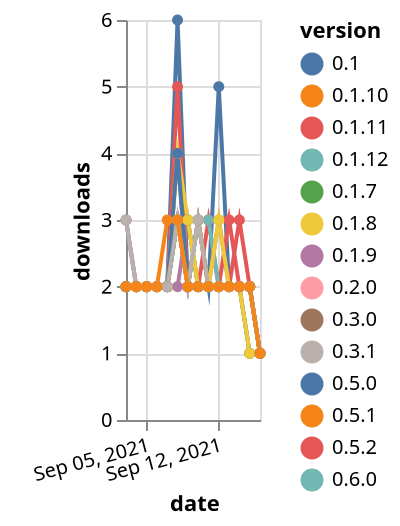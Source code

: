 {"$schema": "https://vega.github.io/schema/vega-lite/v5.json", "description": "A simple bar chart with embedded data.", "data": {"values": [{"date": "2021-09-03", "total": 2633, "delta": 2, "version": "0.2.0"}, {"date": "2021-09-04", "total": 2635, "delta": 2, "version": "0.2.0"}, {"date": "2021-09-05", "total": 2637, "delta": 2, "version": "0.2.0"}, {"date": "2021-09-06", "total": 2639, "delta": 2, "version": "0.2.0"}, {"date": "2021-09-07", "total": 2641, "delta": 2, "version": "0.2.0"}, {"date": "2021-09-08", "total": 2644, "delta": 3, "version": "0.2.0"}, {"date": "2021-09-09", "total": 2646, "delta": 2, "version": "0.2.0"}, {"date": "2021-09-10", "total": 2649, "delta": 3, "version": "0.2.0"}, {"date": "2021-09-11", "total": 2651, "delta": 2, "version": "0.2.0"}, {"date": "2021-09-12", "total": 2653, "delta": 2, "version": "0.2.0"}, {"date": "2021-09-13", "total": 2655, "delta": 2, "version": "0.2.0"}, {"date": "2021-09-14", "total": 2657, "delta": 2, "version": "0.2.0"}, {"date": "2021-09-15", "total": 2659, "delta": 2, "version": "0.2.0"}, {"date": "2021-09-16", "total": 2660, "delta": 1, "version": "0.2.0"}, {"date": "2021-09-03", "total": 4086, "delta": 2, "version": "0.1"}, {"date": "2021-09-04", "total": 4088, "delta": 2, "version": "0.1"}, {"date": "2021-09-05", "total": 4090, "delta": 2, "version": "0.1"}, {"date": "2021-09-06", "total": 4092, "delta": 2, "version": "0.1"}, {"date": "2021-09-07", "total": 4094, "delta": 2, "version": "0.1"}, {"date": "2021-09-08", "total": 4100, "delta": 6, "version": "0.1"}, {"date": "2021-09-09", "total": 4102, "delta": 2, "version": "0.1"}, {"date": "2021-09-10", "total": 4105, "delta": 3, "version": "0.1"}, {"date": "2021-09-11", "total": 4107, "delta": 2, "version": "0.1"}, {"date": "2021-09-12", "total": 4112, "delta": 5, "version": "0.1"}, {"date": "2021-09-13", "total": 4114, "delta": 2, "version": "0.1"}, {"date": "2021-09-14", "total": 4116, "delta": 2, "version": "0.1"}, {"date": "2021-09-15", "total": 4118, "delta": 2, "version": "0.1"}, {"date": "2021-09-16", "total": 4119, "delta": 1, "version": "0.1"}, {"date": "2021-09-03", "total": 2740, "delta": 3, "version": "0.1.12"}, {"date": "2021-09-04", "total": 2742, "delta": 2, "version": "0.1.12"}, {"date": "2021-09-05", "total": 2744, "delta": 2, "version": "0.1.12"}, {"date": "2021-09-06", "total": 2746, "delta": 2, "version": "0.1.12"}, {"date": "2021-09-07", "total": 2748, "delta": 2, "version": "0.1.12"}, {"date": "2021-09-08", "total": 2751, "delta": 3, "version": "0.1.12"}, {"date": "2021-09-09", "total": 2753, "delta": 2, "version": "0.1.12"}, {"date": "2021-09-10", "total": 2756, "delta": 3, "version": "0.1.12"}, {"date": "2021-09-11", "total": 2758, "delta": 2, "version": "0.1.12"}, {"date": "2021-09-12", "total": 2760, "delta": 2, "version": "0.1.12"}, {"date": "2021-09-13", "total": 2762, "delta": 2, "version": "0.1.12"}, {"date": "2021-09-14", "total": 2764, "delta": 2, "version": "0.1.12"}, {"date": "2021-09-15", "total": 2766, "delta": 2, "version": "0.1.12"}, {"date": "2021-09-16", "total": 2767, "delta": 1, "version": "0.1.12"}, {"date": "2021-09-03", "total": 3251, "delta": 2, "version": "0.5.2"}, {"date": "2021-09-04", "total": 3253, "delta": 2, "version": "0.5.2"}, {"date": "2021-09-05", "total": 3255, "delta": 2, "version": "0.5.2"}, {"date": "2021-09-06", "total": 3257, "delta": 2, "version": "0.5.2"}, {"date": "2021-09-07", "total": 3259, "delta": 2, "version": "0.5.2"}, {"date": "2021-09-08", "total": 3264, "delta": 5, "version": "0.5.2"}, {"date": "2021-09-09", "total": 3266, "delta": 2, "version": "0.5.2"}, {"date": "2021-09-10", "total": 3268, "delta": 2, "version": "0.5.2"}, {"date": "2021-09-11", "total": 3271, "delta": 3, "version": "0.5.2"}, {"date": "2021-09-12", "total": 3273, "delta": 2, "version": "0.5.2"}, {"date": "2021-09-13", "total": 3275, "delta": 2, "version": "0.5.2"}, {"date": "2021-09-14", "total": 3278, "delta": 3, "version": "0.5.2"}, {"date": "2021-09-15", "total": 3280, "delta": 2, "version": "0.5.2"}, {"date": "2021-09-16", "total": 3281, "delta": 1, "version": "0.5.2"}, {"date": "2021-09-03", "total": 2543, "delta": 3, "version": "0.1.9"}, {"date": "2021-09-04", "total": 2545, "delta": 2, "version": "0.1.9"}, {"date": "2021-09-05", "total": 2547, "delta": 2, "version": "0.1.9"}, {"date": "2021-09-06", "total": 2549, "delta": 2, "version": "0.1.9"}, {"date": "2021-09-07", "total": 2551, "delta": 2, "version": "0.1.9"}, {"date": "2021-09-08", "total": 2553, "delta": 2, "version": "0.1.9"}, {"date": "2021-09-09", "total": 2556, "delta": 3, "version": "0.1.9"}, {"date": "2021-09-10", "total": 2558, "delta": 2, "version": "0.1.9"}, {"date": "2021-09-11", "total": 2560, "delta": 2, "version": "0.1.9"}, {"date": "2021-09-12", "total": 2563, "delta": 3, "version": "0.1.9"}, {"date": "2021-09-13", "total": 2565, "delta": 2, "version": "0.1.9"}, {"date": "2021-09-14", "total": 2567, "delta": 2, "version": "0.1.9"}, {"date": "2021-09-15", "total": 2568, "delta": 1, "version": "0.1.9"}, {"date": "2021-09-16", "total": 2569, "delta": 1, "version": "0.1.9"}, {"date": "2021-09-03", "total": 2493, "delta": 2, "version": "0.3.0"}, {"date": "2021-09-04", "total": 2495, "delta": 2, "version": "0.3.0"}, {"date": "2021-09-05", "total": 2497, "delta": 2, "version": "0.3.0"}, {"date": "2021-09-06", "total": 2499, "delta": 2, "version": "0.3.0"}, {"date": "2021-09-07", "total": 2501, "delta": 2, "version": "0.3.0"}, {"date": "2021-09-08", "total": 2505, "delta": 4, "version": "0.3.0"}, {"date": "2021-09-09", "total": 2507, "delta": 2, "version": "0.3.0"}, {"date": "2021-09-10", "total": 2509, "delta": 2, "version": "0.3.0"}, {"date": "2021-09-11", "total": 2511, "delta": 2, "version": "0.3.0"}, {"date": "2021-09-12", "total": 2513, "delta": 2, "version": "0.3.0"}, {"date": "2021-09-13", "total": 2515, "delta": 2, "version": "0.3.0"}, {"date": "2021-09-14", "total": 2517, "delta": 2, "version": "0.3.0"}, {"date": "2021-09-15", "total": 2519, "delta": 2, "version": "0.3.0"}, {"date": "2021-09-16", "total": 2520, "delta": 1, "version": "0.3.0"}, {"date": "2021-09-03", "total": 2548, "delta": 2, "version": "0.1.11"}, {"date": "2021-09-04", "total": 2550, "delta": 2, "version": "0.1.11"}, {"date": "2021-09-05", "total": 2552, "delta": 2, "version": "0.1.11"}, {"date": "2021-09-06", "total": 2554, "delta": 2, "version": "0.1.11"}, {"date": "2021-09-07", "total": 2556, "delta": 2, "version": "0.1.11"}, {"date": "2021-09-08", "total": 2559, "delta": 3, "version": "0.1.11"}, {"date": "2021-09-09", "total": 2561, "delta": 2, "version": "0.1.11"}, {"date": "2021-09-10", "total": 2563, "delta": 2, "version": "0.1.11"}, {"date": "2021-09-11", "total": 2565, "delta": 2, "version": "0.1.11"}, {"date": "2021-09-12", "total": 2567, "delta": 2, "version": "0.1.11"}, {"date": "2021-09-13", "total": 2570, "delta": 3, "version": "0.1.11"}, {"date": "2021-09-14", "total": 2572, "delta": 2, "version": "0.1.11"}, {"date": "2021-09-15", "total": 2574, "delta": 2, "version": "0.1.11"}, {"date": "2021-09-16", "total": 2575, "delta": 1, "version": "0.1.11"}, {"date": "2021-09-03", "total": 2573, "delta": 2, "version": "0.1.7"}, {"date": "2021-09-04", "total": 2575, "delta": 2, "version": "0.1.7"}, {"date": "2021-09-05", "total": 2577, "delta": 2, "version": "0.1.7"}, {"date": "2021-09-06", "total": 2579, "delta": 2, "version": "0.1.7"}, {"date": "2021-09-07", "total": 2581, "delta": 2, "version": "0.1.7"}, {"date": "2021-09-08", "total": 2584, "delta": 3, "version": "0.1.7"}, {"date": "2021-09-09", "total": 2587, "delta": 3, "version": "0.1.7"}, {"date": "2021-09-10", "total": 2589, "delta": 2, "version": "0.1.7"}, {"date": "2021-09-11", "total": 2591, "delta": 2, "version": "0.1.7"}, {"date": "2021-09-12", "total": 2593, "delta": 2, "version": "0.1.7"}, {"date": "2021-09-13", "total": 2595, "delta": 2, "version": "0.1.7"}, {"date": "2021-09-14", "total": 2597, "delta": 2, "version": "0.1.7"}, {"date": "2021-09-15", "total": 2598, "delta": 1, "version": "0.1.7"}, {"date": "2021-09-16", "total": 2599, "delta": 1, "version": "0.1.7"}, {"date": "2021-09-03", "total": 2552, "delta": 2, "version": "0.1.10"}, {"date": "2021-09-04", "total": 2554, "delta": 2, "version": "0.1.10"}, {"date": "2021-09-05", "total": 2556, "delta": 2, "version": "0.1.10"}, {"date": "2021-09-06", "total": 2558, "delta": 2, "version": "0.1.10"}, {"date": "2021-09-07", "total": 2560, "delta": 2, "version": "0.1.10"}, {"date": "2021-09-08", "total": 2563, "delta": 3, "version": "0.1.10"}, {"date": "2021-09-09", "total": 2565, "delta": 2, "version": "0.1.10"}, {"date": "2021-09-10", "total": 2568, "delta": 3, "version": "0.1.10"}, {"date": "2021-09-11", "total": 2570, "delta": 2, "version": "0.1.10"}, {"date": "2021-09-12", "total": 2572, "delta": 2, "version": "0.1.10"}, {"date": "2021-09-13", "total": 2574, "delta": 2, "version": "0.1.10"}, {"date": "2021-09-14", "total": 2576, "delta": 2, "version": "0.1.10"}, {"date": "2021-09-15", "total": 2578, "delta": 2, "version": "0.1.10"}, {"date": "2021-09-16", "total": 2579, "delta": 1, "version": "0.1.10"}, {"date": "2021-09-03", "total": 4168, "delta": 2, "version": "0.6.0"}, {"date": "2021-09-04", "total": 4170, "delta": 2, "version": "0.6.0"}, {"date": "2021-09-05", "total": 4172, "delta": 2, "version": "0.6.0"}, {"date": "2021-09-06", "total": 4174, "delta": 2, "version": "0.6.0"}, {"date": "2021-09-07", "total": 4176, "delta": 2, "version": "0.6.0"}, {"date": "2021-09-08", "total": 4179, "delta": 3, "version": "0.6.0"}, {"date": "2021-09-09", "total": 4181, "delta": 2, "version": "0.6.0"}, {"date": "2021-09-10", "total": 4184, "delta": 3, "version": "0.6.0"}, {"date": "2021-09-11", "total": 4187, "delta": 3, "version": "0.6.0"}, {"date": "2021-09-12", "total": 4189, "delta": 2, "version": "0.6.0"}, {"date": "2021-09-13", "total": 4191, "delta": 2, "version": "0.6.0"}, {"date": "2021-09-14", "total": 4193, "delta": 2, "version": "0.6.0"}, {"date": "2021-09-15", "total": 4195, "delta": 2, "version": "0.6.0"}, {"date": "2021-09-16", "total": 4196, "delta": 1, "version": "0.6.0"}, {"date": "2021-09-03", "total": 3003, "delta": 2, "version": "0.1.8"}, {"date": "2021-09-04", "total": 3005, "delta": 2, "version": "0.1.8"}, {"date": "2021-09-05", "total": 3007, "delta": 2, "version": "0.1.8"}, {"date": "2021-09-06", "total": 3009, "delta": 2, "version": "0.1.8"}, {"date": "2021-09-07", "total": 3011, "delta": 2, "version": "0.1.8"}, {"date": "2021-09-08", "total": 3015, "delta": 4, "version": "0.1.8"}, {"date": "2021-09-09", "total": 3018, "delta": 3, "version": "0.1.8"}, {"date": "2021-09-10", "total": 3020, "delta": 2, "version": "0.1.8"}, {"date": "2021-09-11", "total": 3022, "delta": 2, "version": "0.1.8"}, {"date": "2021-09-12", "total": 3025, "delta": 3, "version": "0.1.8"}, {"date": "2021-09-13", "total": 3027, "delta": 2, "version": "0.1.8"}, {"date": "2021-09-14", "total": 3029, "delta": 2, "version": "0.1.8"}, {"date": "2021-09-15", "total": 3030, "delta": 1, "version": "0.1.8"}, {"date": "2021-09-16", "total": 3031, "delta": 1, "version": "0.1.8"}, {"date": "2021-09-03", "total": 2479, "delta": 2, "version": "0.5.0"}, {"date": "2021-09-04", "total": 2481, "delta": 2, "version": "0.5.0"}, {"date": "2021-09-05", "total": 2483, "delta": 2, "version": "0.5.0"}, {"date": "2021-09-06", "total": 2485, "delta": 2, "version": "0.5.0"}, {"date": "2021-09-07", "total": 2487, "delta": 2, "version": "0.5.0"}, {"date": "2021-09-08", "total": 2491, "delta": 4, "version": "0.5.0"}, {"date": "2021-09-09", "total": 2493, "delta": 2, "version": "0.5.0"}, {"date": "2021-09-10", "total": 2495, "delta": 2, "version": "0.5.0"}, {"date": "2021-09-11", "total": 2497, "delta": 2, "version": "0.5.0"}, {"date": "2021-09-12", "total": 2499, "delta": 2, "version": "0.5.0"}, {"date": "2021-09-13", "total": 2501, "delta": 2, "version": "0.5.0"}, {"date": "2021-09-14", "total": 2503, "delta": 2, "version": "0.5.0"}, {"date": "2021-09-15", "total": 2505, "delta": 2, "version": "0.5.0"}, {"date": "2021-09-16", "total": 2506, "delta": 1, "version": "0.5.0"}, {"date": "2021-09-03", "total": 2580, "delta": 3, "version": "0.3.1"}, {"date": "2021-09-04", "total": 2582, "delta": 2, "version": "0.3.1"}, {"date": "2021-09-05", "total": 2584, "delta": 2, "version": "0.3.1"}, {"date": "2021-09-06", "total": 2586, "delta": 2, "version": "0.3.1"}, {"date": "2021-09-07", "total": 2588, "delta": 2, "version": "0.3.1"}, {"date": "2021-09-08", "total": 2591, "delta": 3, "version": "0.3.1"}, {"date": "2021-09-09", "total": 2593, "delta": 2, "version": "0.3.1"}, {"date": "2021-09-10", "total": 2596, "delta": 3, "version": "0.3.1"}, {"date": "2021-09-11", "total": 2598, "delta": 2, "version": "0.3.1"}, {"date": "2021-09-12", "total": 2600, "delta": 2, "version": "0.3.1"}, {"date": "2021-09-13", "total": 2602, "delta": 2, "version": "0.3.1"}, {"date": "2021-09-14", "total": 2604, "delta": 2, "version": "0.3.1"}, {"date": "2021-09-15", "total": 2606, "delta": 2, "version": "0.3.1"}, {"date": "2021-09-16", "total": 2607, "delta": 1, "version": "0.3.1"}, {"date": "2021-09-03", "total": 2484, "delta": 2, "version": "0.5.1"}, {"date": "2021-09-04", "total": 2486, "delta": 2, "version": "0.5.1"}, {"date": "2021-09-05", "total": 2488, "delta": 2, "version": "0.5.1"}, {"date": "2021-09-06", "total": 2490, "delta": 2, "version": "0.5.1"}, {"date": "2021-09-07", "total": 2493, "delta": 3, "version": "0.5.1"}, {"date": "2021-09-08", "total": 2496, "delta": 3, "version": "0.5.1"}, {"date": "2021-09-09", "total": 2498, "delta": 2, "version": "0.5.1"}, {"date": "2021-09-10", "total": 2500, "delta": 2, "version": "0.5.1"}, {"date": "2021-09-11", "total": 2502, "delta": 2, "version": "0.5.1"}, {"date": "2021-09-12", "total": 2504, "delta": 2, "version": "0.5.1"}, {"date": "2021-09-13", "total": 2506, "delta": 2, "version": "0.5.1"}, {"date": "2021-09-14", "total": 2508, "delta": 2, "version": "0.5.1"}, {"date": "2021-09-15", "total": 2510, "delta": 2, "version": "0.5.1"}, {"date": "2021-09-16", "total": 2511, "delta": 1, "version": "0.5.1"}]}, "width": "container", "mark": {"type": "line", "point": {"filled": true}}, "encoding": {"x": {"field": "date", "type": "temporal", "timeUnit": "yearmonthdate", "title": "date", "axis": {"labelAngle": -15}}, "y": {"field": "delta", "type": "quantitative", "title": "downloads"}, "color": {"field": "version", "type": "nominal"}, "tooltip": {"field": "delta"}}}